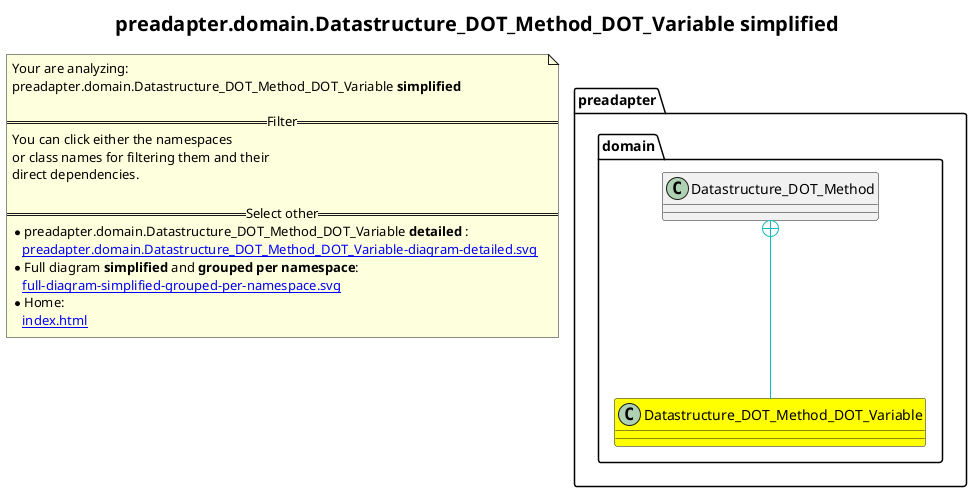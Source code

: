 @startuml
title <size:20>preadapter.domain.Datastructure_DOT_Method_DOT_Variable **simplified** </size>
note "Your are analyzing:\npreadapter.domain.Datastructure_DOT_Method_DOT_Variable **simplified** \n\n==Filter==\nYou can click either the namespaces \nor class names for filtering them and their\ndirect dependencies.\n\n==Select other==\n* preadapter.domain.Datastructure_DOT_Method_DOT_Variable **detailed** :\n   [[preadapter.domain.Datastructure_DOT_Method_DOT_Variable-diagram-detailed.svg]]\n* Full diagram **simplified** and **grouped per namespace**:\n   [[full-diagram-simplified-grouped-per-namespace.svg]]\n* Home:\n   [[index.html]]" as FloatingNote
  class preadapter.domain.Datastructure_DOT_Method_DOT_Variable [[preadapter.domain.Datastructure_DOT_Method_DOT_Variable-diagram-simplified.svg]] #yellow {
  }
  class preadapter.domain.Datastructure_DOT_Method [[preadapter.domain.Datastructure_DOT_Method-diagram-simplified.svg]]  {
  }
 ' *************************************** 
 ' *************************************** 
 ' *************************************** 
' Class relations extracted from namespace:
' preadapter.domain
preadapter.domain.Datastructure_DOT_Method +-[#10BBBB]- preadapter.domain.Datastructure_DOT_Method_DOT_Variable 
@enduml